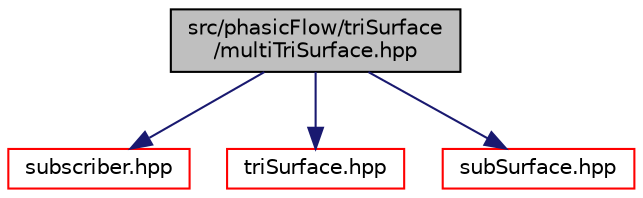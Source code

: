 digraph "src/phasicFlow/triSurface/multiTriSurface.hpp"
{
 // LATEX_PDF_SIZE
  edge [fontname="Helvetica",fontsize="10",labelfontname="Helvetica",labelfontsize="10"];
  node [fontname="Helvetica",fontsize="10",shape=record];
  Node1 [label="src/phasicFlow/triSurface\l/multiTriSurface.hpp",height=0.2,width=0.4,color="black", fillcolor="grey75", style="filled", fontcolor="black",tooltip=" "];
  Node1 -> Node2 [color="midnightblue",fontsize="10",style="solid",fontname="Helvetica"];
  Node2 [label="subscriber.hpp",height=0.2,width=0.4,color="red", fillcolor="white", style="filled",URL="$subscriber_8hpp.html",tooltip=" "];
  Node1 -> Node43 [color="midnightblue",fontsize="10",style="solid",fontname="Helvetica"];
  Node43 [label="triSurface.hpp",height=0.2,width=0.4,color="red", fillcolor="white", style="filled",URL="$triSurface_8hpp.html",tooltip=" "];
  Node1 -> Node106 [color="midnightblue",fontsize="10",style="solid",fontname="Helvetica"];
  Node106 [label="subSurface.hpp",height=0.2,width=0.4,color="red", fillcolor="white", style="filled",URL="$subSurface_8hpp.html",tooltip=" "];
}

